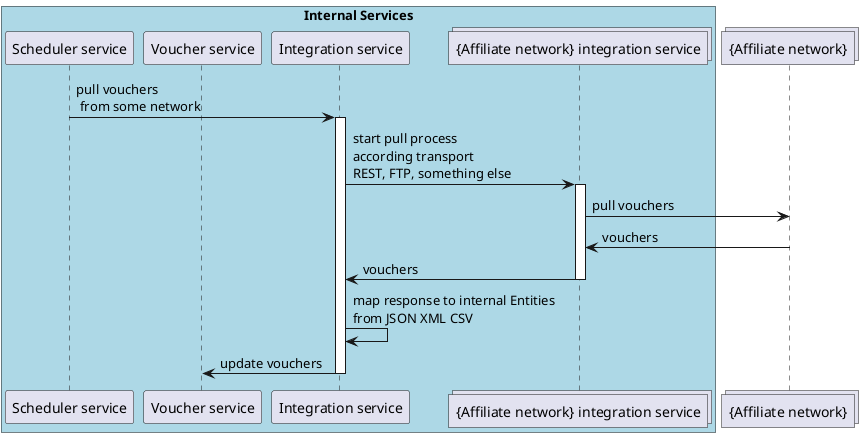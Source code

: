 @startuml
box "Internal Services" #LightBlue
participant "Scheduler service" as scheduler order 10
participant "Voucher service" as vs order 15
participant "Integration service" as is order 20
collections "{Affiliate network} integration service" as anis order 30
end box
collections "{Affiliate network}" as an order 40

scheduler -> is : pull vouchers \n from some network
activate is
is -> anis : start pull process \naccording transport \nREST, FTP, something else
activate anis
anis -> an : pull vouchers
an -> anis : vouchers
anis -> is : vouchers
deactivate anis
is -> is : map response to internal Entities \nfrom JSON XML CSV
is -> vs : update vouchers
deactivate is

@enduml